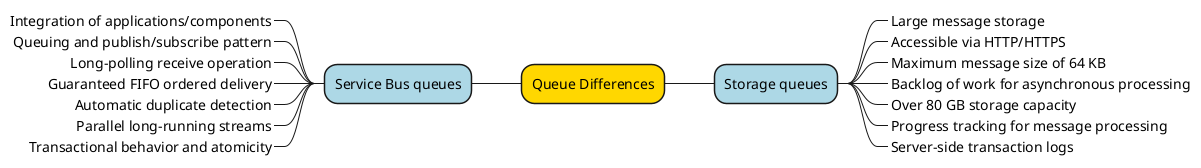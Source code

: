 @startmindmap
+[#gold] Queue Differences
--[#lightblue] Service Bus queues
---_ Integration of applications/components
---_ Queuing and publish/subscribe pattern
---_ Long-polling receive operation
---_ Guaranteed FIFO ordered delivery
---_ Automatic duplicate detection
---_ Parallel long-running streams
---_ Transactional behavior and atomicity
++[#lightblue] Storage queues
+++_ Large message storage
+++_ Accessible via HTTP/HTTPS
+++_ Maximum message size of 64 KB
+++_ Backlog of work for asynchronous processing
+++_ Over 80 GB storage capacity
+++_ Progress tracking for message processing
+++_ Server-side transaction logs
@endmindmap
